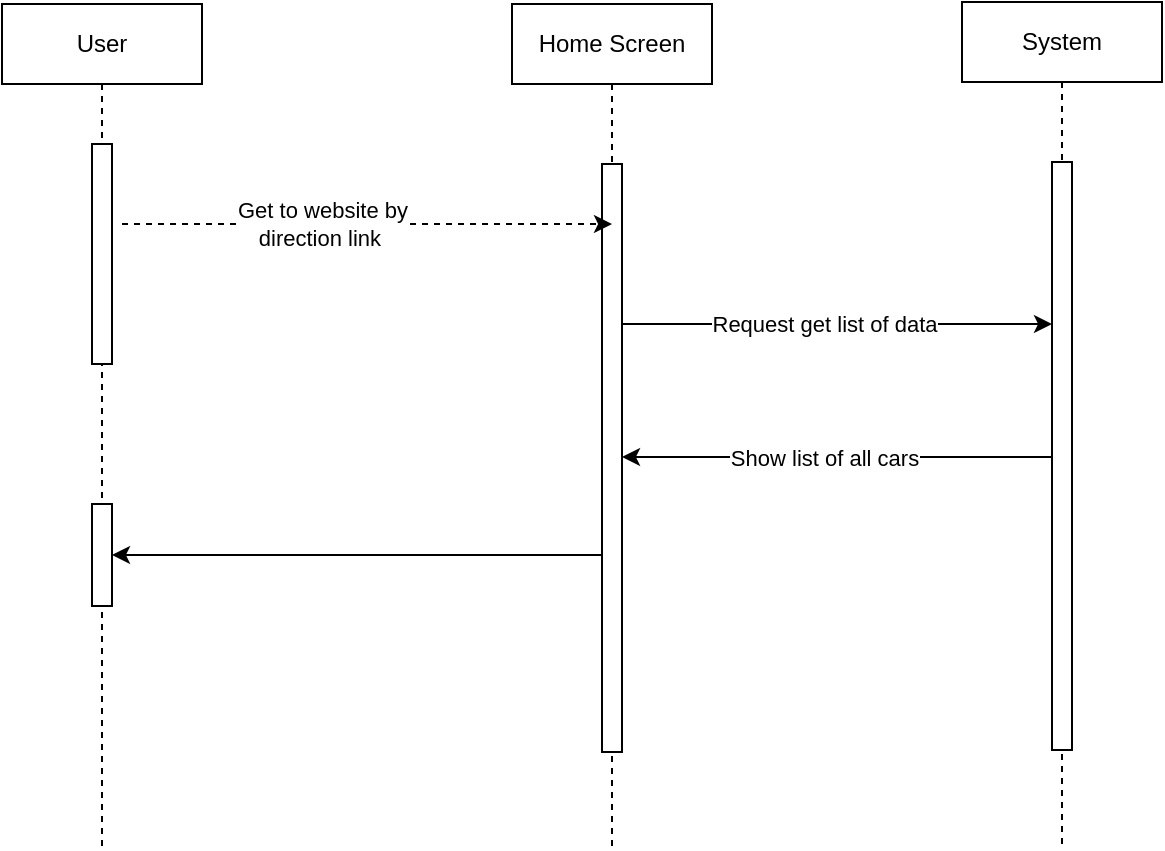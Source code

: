 <mxfile version="22.0.2" type="device">
  <diagram name="Page-1" id="2YBvvXClWsGukQMizWep">
    <mxGraphModel dx="1195" dy="712" grid="1" gridSize="10" guides="1" tooltips="1" connect="1" arrows="1" fold="1" page="1" pageScale="1" pageWidth="850" pageHeight="1100" math="0" shadow="0">
      <root>
        <mxCell id="0" />
        <mxCell id="1" parent="0" />
        <mxCell id="6i0uJJuLQ-x4_qqSRgy7-1" value="User" style="shape=umlLifeline;perimeter=lifelinePerimeter;whiteSpace=wrap;html=1;container=0;dropTarget=0;collapsible=0;recursiveResize=0;outlineConnect=0;portConstraint=eastwest;newEdgeStyle={&quot;edgeStyle&quot;:&quot;elbowEdgeStyle&quot;,&quot;elbow&quot;:&quot;vertical&quot;,&quot;curved&quot;:0,&quot;rounded&quot;:0};" vertex="1" parent="1">
          <mxGeometry x="120" y="120" width="100" height="421" as="geometry" />
        </mxCell>
        <mxCell id="6i0uJJuLQ-x4_qqSRgy7-2" value="" style="html=1;points=[];perimeter=orthogonalPerimeter;outlineConnect=0;targetShapes=umlLifeline;portConstraint=eastwest;newEdgeStyle={&quot;edgeStyle&quot;:&quot;elbowEdgeStyle&quot;,&quot;elbow&quot;:&quot;vertical&quot;,&quot;curved&quot;:0,&quot;rounded&quot;:0};" vertex="1" parent="6i0uJJuLQ-x4_qqSRgy7-1">
          <mxGeometry x="45" y="70" width="10" height="110" as="geometry" />
        </mxCell>
        <mxCell id="6i0uJJuLQ-x4_qqSRgy7-3" value="" style="html=1;points=[];perimeter=orthogonalPerimeter;outlineConnect=0;targetShapes=umlLifeline;portConstraint=eastwest;newEdgeStyle={&quot;edgeStyle&quot;:&quot;elbowEdgeStyle&quot;,&quot;elbow&quot;:&quot;vertical&quot;,&quot;curved&quot;:0,&quot;rounded&quot;:0};" vertex="1" parent="6i0uJJuLQ-x4_qqSRgy7-1">
          <mxGeometry x="45" y="250" width="10" height="51" as="geometry" />
        </mxCell>
        <mxCell id="6i0uJJuLQ-x4_qqSRgy7-4" value="System" style="shape=umlLifeline;perimeter=lifelinePerimeter;whiteSpace=wrap;html=1;container=0;dropTarget=0;collapsible=0;recursiveResize=0;outlineConnect=0;portConstraint=eastwest;newEdgeStyle={&quot;edgeStyle&quot;:&quot;elbowEdgeStyle&quot;,&quot;elbow&quot;:&quot;vertical&quot;,&quot;curved&quot;:0,&quot;rounded&quot;:0};" vertex="1" parent="1">
          <mxGeometry x="600" y="119" width="100" height="422" as="geometry" />
        </mxCell>
        <mxCell id="6i0uJJuLQ-x4_qqSRgy7-5" value="" style="html=1;points=[];perimeter=orthogonalPerimeter;outlineConnect=0;targetShapes=umlLifeline;portConstraint=eastwest;newEdgeStyle={&quot;edgeStyle&quot;:&quot;elbowEdgeStyle&quot;,&quot;elbow&quot;:&quot;vertical&quot;,&quot;curved&quot;:0,&quot;rounded&quot;:0};" vertex="1" parent="6i0uJJuLQ-x4_qqSRgy7-4">
          <mxGeometry x="45" y="80" width="10" height="294" as="geometry" />
        </mxCell>
        <mxCell id="6i0uJJuLQ-x4_qqSRgy7-6" value="Home Screen" style="shape=umlLifeline;perimeter=lifelinePerimeter;whiteSpace=wrap;html=1;container=0;dropTarget=0;collapsible=0;recursiveResize=0;outlineConnect=0;portConstraint=eastwest;newEdgeStyle={&quot;edgeStyle&quot;:&quot;elbowEdgeStyle&quot;,&quot;elbow&quot;:&quot;vertical&quot;,&quot;curved&quot;:0,&quot;rounded&quot;:0};" vertex="1" parent="1">
          <mxGeometry x="375" y="120" width="100" height="422" as="geometry" />
        </mxCell>
        <mxCell id="6i0uJJuLQ-x4_qqSRgy7-7" value="" style="html=1;points=[];perimeter=orthogonalPerimeter;outlineConnect=0;targetShapes=umlLifeline;portConstraint=eastwest;newEdgeStyle={&quot;edgeStyle&quot;:&quot;elbowEdgeStyle&quot;,&quot;elbow&quot;:&quot;vertical&quot;,&quot;curved&quot;:0,&quot;rounded&quot;:0};" vertex="1" parent="6i0uJJuLQ-x4_qqSRgy7-6">
          <mxGeometry x="45" y="80" width="10" height="294" as="geometry" />
        </mxCell>
        <mxCell id="6i0uJJuLQ-x4_qqSRgy7-8" style="edgeStyle=elbowEdgeStyle;rounded=0;orthogonalLoop=1;jettySize=auto;html=1;elbow=vertical;curved=0;dashed=1;" edge="1" parent="1">
          <mxGeometry relative="1" as="geometry">
            <mxPoint x="180" y="230" as="sourcePoint" />
            <mxPoint x="425" y="230" as="targetPoint" />
          </mxGeometry>
        </mxCell>
        <mxCell id="6i0uJJuLQ-x4_qqSRgy7-11" value="Get to website by&lt;br&gt;direction link&amp;nbsp;" style="edgeLabel;html=1;align=center;verticalAlign=middle;resizable=0;points=[];" vertex="1" connectable="0" parent="6i0uJJuLQ-x4_qqSRgy7-8">
          <mxGeometry x="-0.314" y="-3" relative="1" as="geometry">
            <mxPoint x="16" y="-3" as="offset" />
          </mxGeometry>
        </mxCell>
        <mxCell id="6i0uJJuLQ-x4_qqSRgy7-12" style="edgeStyle=elbowEdgeStyle;rounded=0;orthogonalLoop=1;jettySize=auto;html=1;elbow=vertical;curved=0;" edge="1" parent="1">
          <mxGeometry relative="1" as="geometry">
            <mxPoint x="430" y="280.003" as="sourcePoint" />
            <mxPoint x="645" y="280.003" as="targetPoint" />
          </mxGeometry>
        </mxCell>
        <mxCell id="6i0uJJuLQ-x4_qqSRgy7-13" value="Request get list of data" style="edgeLabel;html=1;align=center;verticalAlign=middle;resizable=0;points=[];" vertex="1" connectable="0" parent="6i0uJJuLQ-x4_qqSRgy7-12">
          <mxGeometry x="-0.325" y="-3" relative="1" as="geometry">
            <mxPoint x="28" y="-3" as="offset" />
          </mxGeometry>
        </mxCell>
        <mxCell id="6i0uJJuLQ-x4_qqSRgy7-15" style="edgeStyle=elbowEdgeStyle;rounded=0;orthogonalLoop=1;jettySize=auto;html=1;elbow=vertical;curved=0;" edge="1" parent="1" source="6i0uJJuLQ-x4_qqSRgy7-5" target="6i0uJJuLQ-x4_qqSRgy7-7">
          <mxGeometry relative="1" as="geometry" />
        </mxCell>
        <mxCell id="6i0uJJuLQ-x4_qqSRgy7-16" value="Show list of all cars" style="edgeLabel;html=1;align=center;verticalAlign=middle;resizable=0;points=[];" vertex="1" connectable="0" parent="6i0uJJuLQ-x4_qqSRgy7-15">
          <mxGeometry x="0.233" y="1" relative="1" as="geometry">
            <mxPoint x="18" y="-1" as="offset" />
          </mxGeometry>
        </mxCell>
        <mxCell id="6i0uJJuLQ-x4_qqSRgy7-17" style="edgeStyle=elbowEdgeStyle;rounded=0;orthogonalLoop=1;jettySize=auto;html=1;elbow=vertical;curved=0;" edge="1" parent="1" source="6i0uJJuLQ-x4_qqSRgy7-7" target="6i0uJJuLQ-x4_qqSRgy7-3">
          <mxGeometry relative="1" as="geometry" />
        </mxCell>
      </root>
    </mxGraphModel>
  </diagram>
</mxfile>
